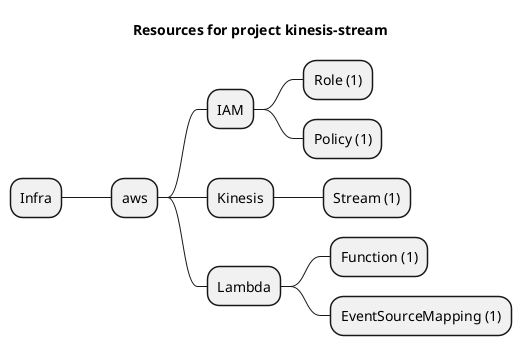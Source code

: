 @startmindmap
title Resources for project kinesis-stream
skinparam monochrome true
+ Infra
++ aws
+++ IAM
++++ Role (1)
++++ Policy (1)
+++ Kinesis
++++ Stream (1)
+++ Lambda
++++ Function (1)
++++ EventSourceMapping (1)
@endmindmap